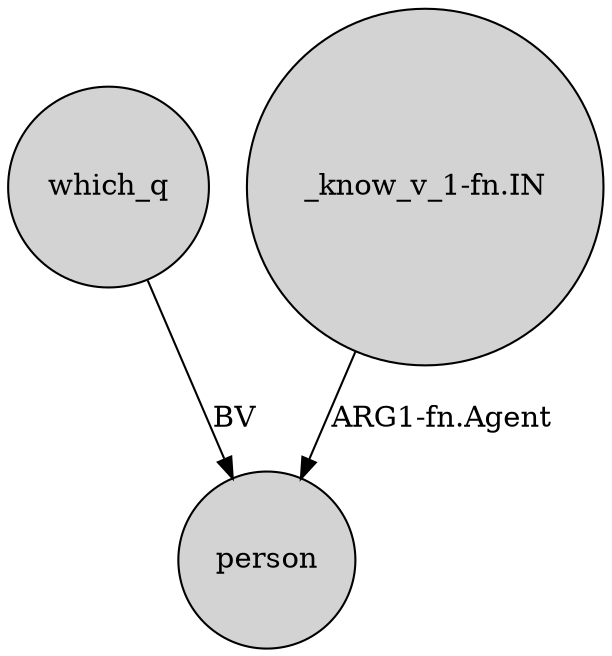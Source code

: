 digraph {
	node [shape=circle style=filled]
	which_q -> person [label=BV]
	"_know_v_1-fn.IN" -> person [label="ARG1-fn.Agent"]
}
